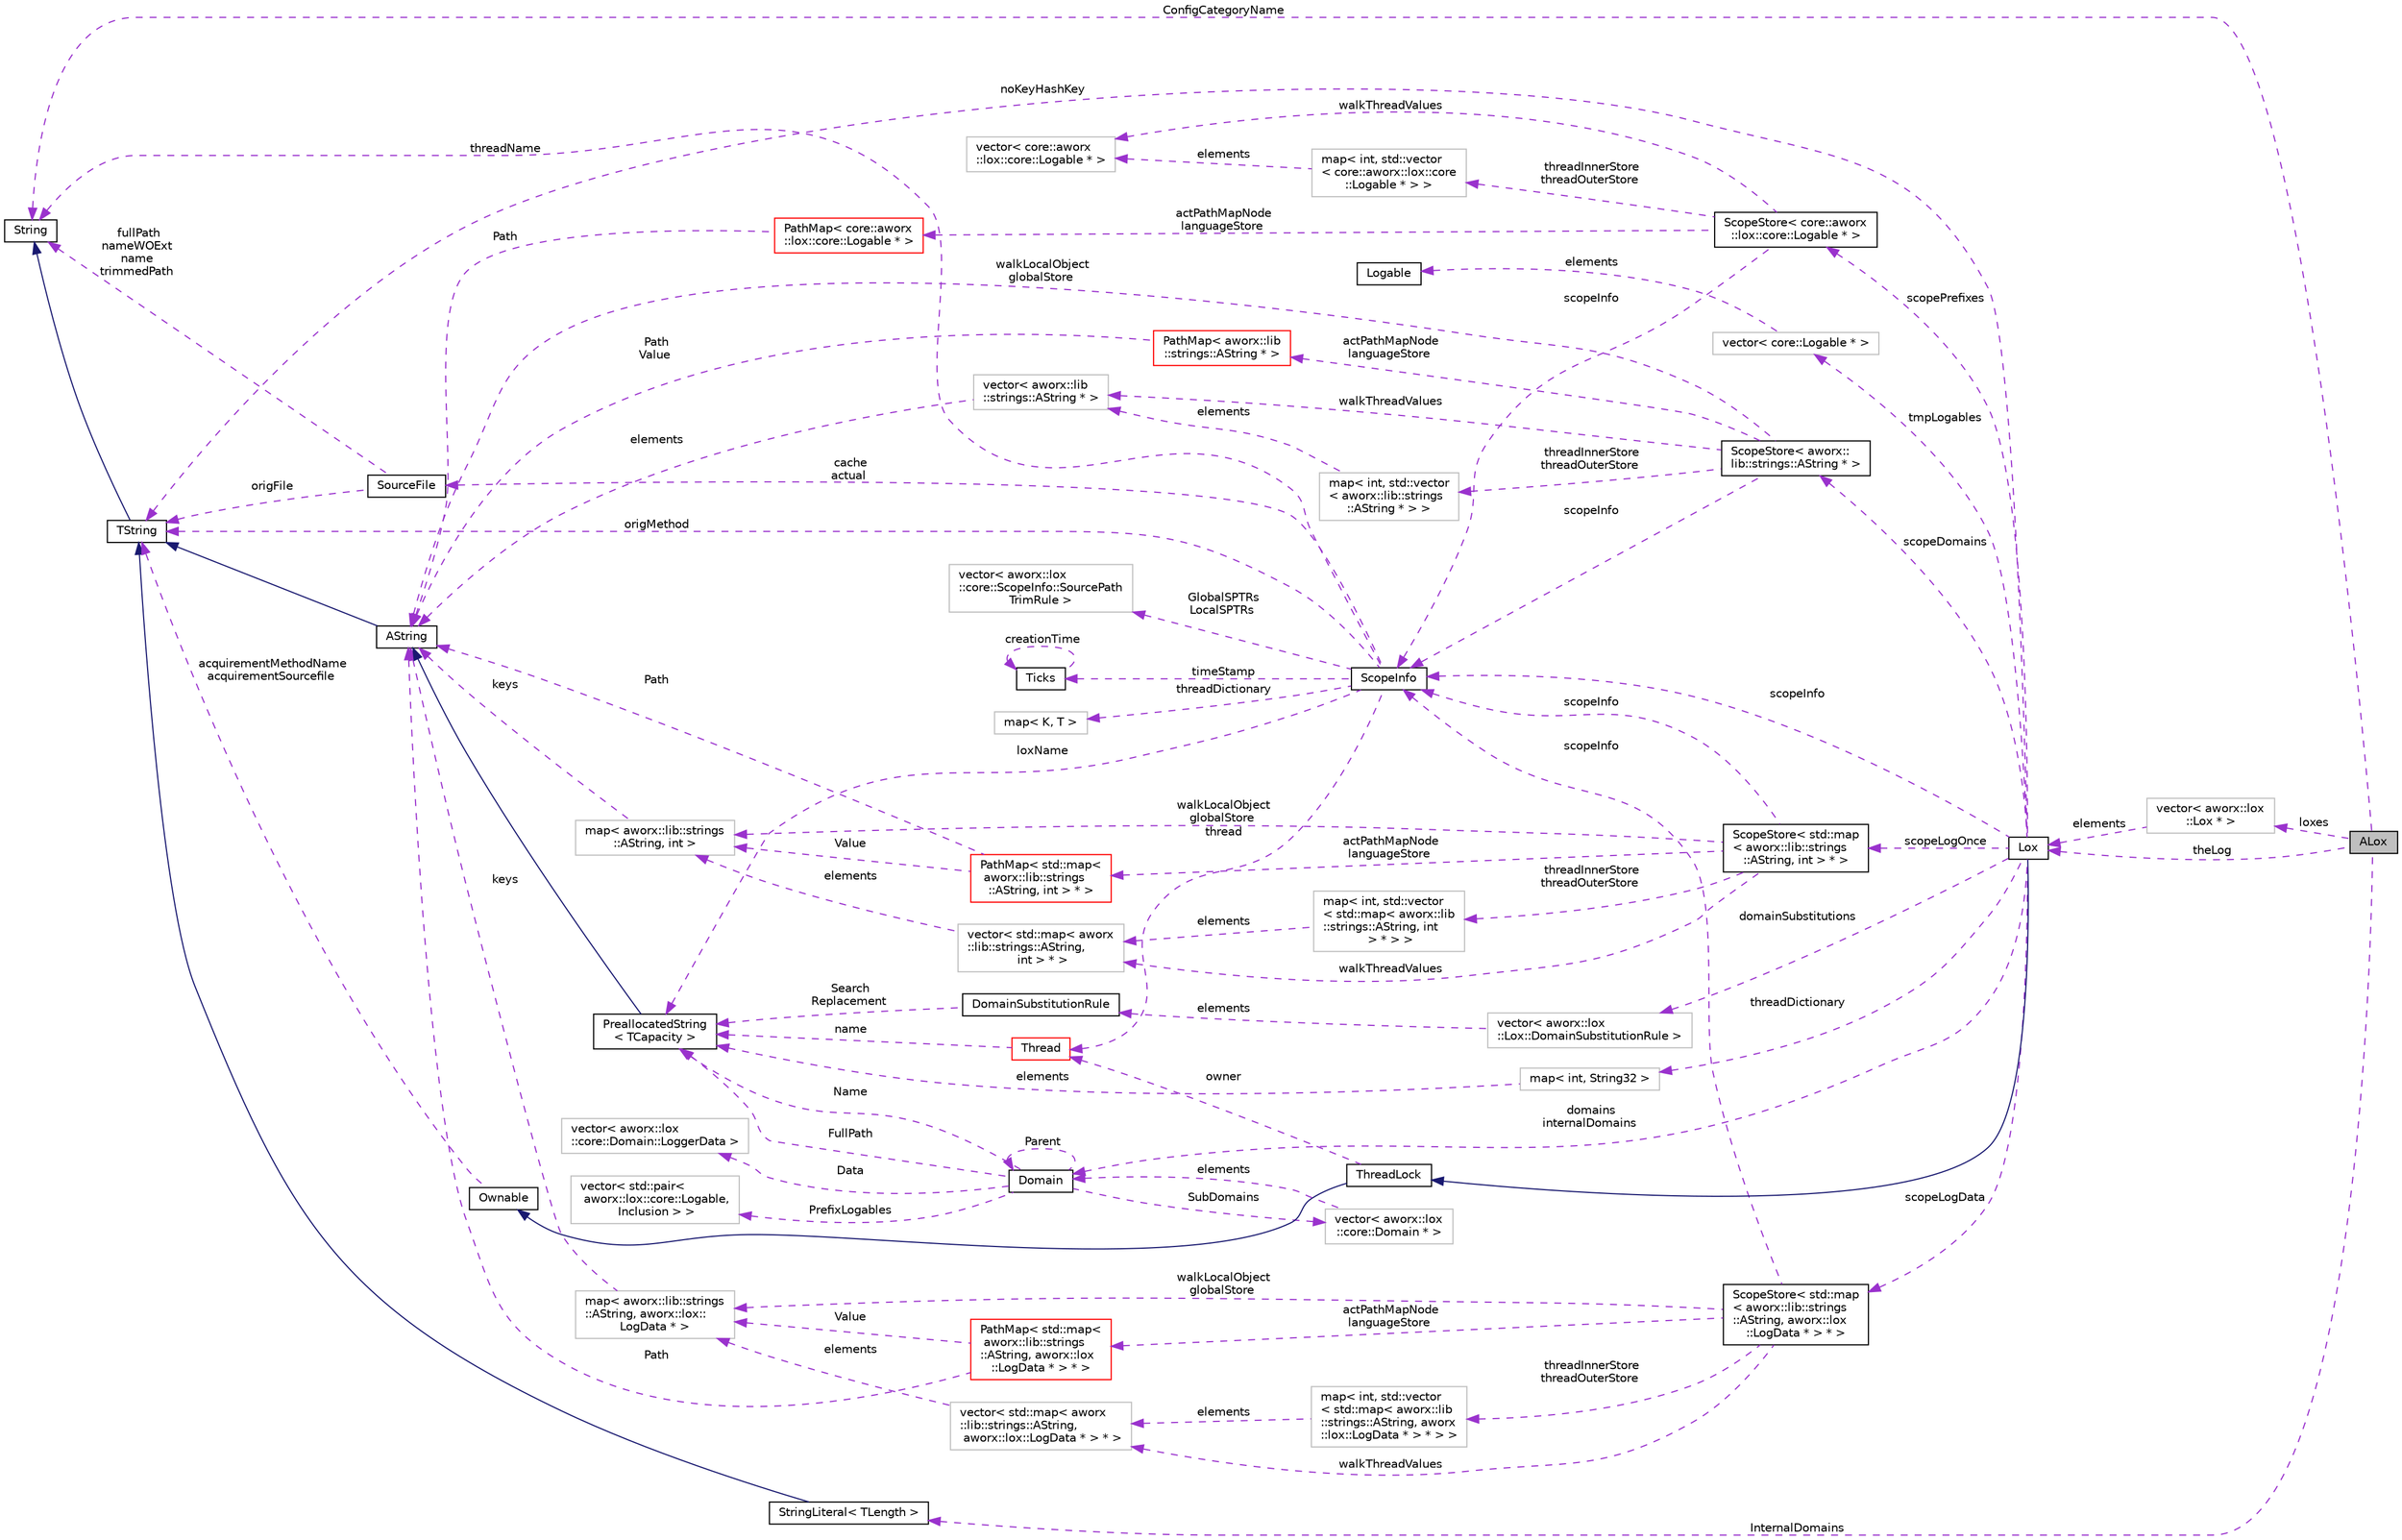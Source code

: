 digraph "ALox"
{
  edge [fontname="Helvetica",fontsize="10",labelfontname="Helvetica",labelfontsize="10"];
  node [fontname="Helvetica",fontsize="10",shape=record];
  rankdir="LR";
  Node1 [label="ALox",height=0.2,width=0.4,color="black", fillcolor="grey75", style="filled", fontcolor="black"];
  Node11 [label="map\< K, T \>",height=0.2,width=0.4,color="grey75", fillcolor="white", style="filled",tooltip="STL class. "];
  Node14 [label="vector\< aworx::lox\l::core::ScopeInfo::SourcePath\lTrimRule \>",height=0.2,width=0.4,color="grey75", fillcolor="white", style="filled"];
  Node16 [label="ScopeStore\< std::map\l\< aworx::lib::strings\l::AString, aworx::lox\l::LogData * \> * \>",height=0.2,width=0.4,color="black", fillcolor="white", style="filled",URL="$classaworx_1_1lox_1_1core_1_1ScopeStore.html"];
  Node17 [label="map\< int, std::vector\l\< std::map\< aworx::lib\l::strings::AString, aworx\l::lox::LogData * \> * \> \>",height=0.2,width=0.4,color="grey75", fillcolor="white", style="filled"];
  Node18 [label="vector\< std::map\< aworx\l::lib::strings::AString,\l aworx::lox::LogData * \> * \>",height=0.2,width=0.4,color="grey75", fillcolor="white", style="filled"];
  Node19 [label="map\< aworx::lib::strings\l::AString, aworx::lox::\lLogData * \>",height=0.2,width=0.4,color="grey75", fillcolor="white", style="filled"];
  Node20 [label="PathMap\< std::map\<\l aworx::lib::strings\l::AString, aworx::lox\l::LogData * \> * \>",height=0.2,width=0.4,color="red", fillcolor="white", style="filled",URL="$classaworx_1_1lib_1_1containers_1_1PathMap.html"];
  Node21 [label="vector\< core::Logable * \>",height=0.2,width=0.4,color="grey75", fillcolor="white", style="filled"];
  Node23 [label="ScopeStore\< aworx::\llib::strings::AString * \>",height=0.2,width=0.4,color="black", fillcolor="white", style="filled",URL="$classaworx_1_1lox_1_1core_1_1ScopeStore.html"];
  Node24 [label="PathMap\< aworx::lib\l::strings::AString * \>",height=0.2,width=0.4,color="red", fillcolor="white", style="filled",URL="$classaworx_1_1lib_1_1containers_1_1PathMap.html"];
  Node25 [label="vector\< aworx::lib\l::strings::AString * \>",height=0.2,width=0.4,color="grey75", fillcolor="white", style="filled"];
  Node26 [label="map\< int, std::vector\l\< aworx::lib::strings\l::AString * \> \>",height=0.2,width=0.4,color="grey75", fillcolor="white", style="filled"];
  Node27 [label="map\< int, String32 \>",height=0.2,width=0.4,color="grey75", fillcolor="white", style="filled"];
  Node28 [label="vector\< aworx::lox\l::Lox::DomainSubstitutionRule \>",height=0.2,width=0.4,color="grey75", fillcolor="white", style="filled"];
  Node30 [label="ScopeStore\< std::map\l\< aworx::lib::strings\l::AString, int \> * \>",height=0.2,width=0.4,color="black", fillcolor="white", style="filled",URL="$classaworx_1_1lox_1_1core_1_1ScopeStore.html"];
  Node31 [label="map\< int, std::vector\l\< std::map\< aworx::lib\l::strings::AString, int\l \> * \> \>",height=0.2,width=0.4,color="grey75", fillcolor="white", style="filled"];
  Node32 [label="vector\< std::map\< aworx\l::lib::strings::AString,\l int \> * \>",height=0.2,width=0.4,color="grey75", fillcolor="white", style="filled"];
  Node33 [label="map\< aworx::lib::strings\l::AString, int \>",height=0.2,width=0.4,color="grey75", fillcolor="white", style="filled"];
  Node34 [label="PathMap\< std::map\<\l aworx::lib::strings\l::AString, int \> * \>",height=0.2,width=0.4,color="red", fillcolor="white", style="filled",URL="$classaworx_1_1lib_1_1containers_1_1PathMap.html"];
  Node35 [label="ScopeStore\< core::aworx\l::lox::core::Logable * \>",height=0.2,width=0.4,color="black", fillcolor="white", style="filled",URL="$classaworx_1_1lox_1_1core_1_1ScopeStore.html"];
  Node36 [label="PathMap\< core::aworx\l::lox::core::Logable * \>",height=0.2,width=0.4,color="red", fillcolor="white", style="filled",URL="$classaworx_1_1lib_1_1containers_1_1PathMap.html"];
  Node37 [label="vector\< core::aworx\l::lox::core::Logable * \>",height=0.2,width=0.4,color="grey75", fillcolor="white", style="filled"];
  Node38 [label="map\< int, std::vector\l\< core::aworx::lox::core\l::Logable * \> \>",height=0.2,width=0.4,color="grey75", fillcolor="white", style="filled"];
  Node40 [label="vector\< aworx::lox\l::core::Domain::LoggerData \>",height=0.2,width=0.4,color="grey75", fillcolor="white", style="filled"];
  Node41 [label="vector\< std::pair\<\l aworx::lox::core::Logable,\l Inclusion \> \>",height=0.2,width=0.4,color="grey75", fillcolor="white", style="filled"];
  Node42 [label="vector\< aworx::lox\l::core::Domain * \>",height=0.2,width=0.4,color="grey75", fillcolor="white", style="filled"];
  Node44 [label="vector\< aworx::lox\l::Lox * \>",height=0.2,width=0.4,color="grey75", fillcolor="white", style="filled"];
  Node8 [label="PreallocatedString\l\< TCapacity \>",height=0.2,width=0.4,color="black", fillcolor="white", style="filled",URL="$classaworx_1_1lib_1_1strings_1_1PreallocatedString.html"];
  Node43 [label="StringLiteral\< TLength \>",height=0.2,width=0.4,color="black", fillcolor="white", style="filled",URL="$classaworx_1_1lib_1_1strings_1_1StringLiteral.html"];
  Node2 -> Node1 [dir="back",color="darkorchid3",fontsize="10",style="dashed",label=" ConfigCategoryName" ,fontname="Helvetica"];
  Node2 -> Node6 [dir="back",color="midnightblue",fontsize="10",style="solid",fontname="Helvetica"];
  Node2 -> Node10 [dir="back",color="darkorchid3",fontsize="10",style="dashed",label=" threadName" ,fontname="Helvetica"];
  Node2 -> Node12 [dir="back",color="darkorchid3",fontsize="10",style="dashed",label=" fullPath\nnameWOExt\nname\ntrimmedPath" ,fontname="Helvetica"];
  Node3 -> Node1 [dir="back",color="darkorchid3",fontsize="10",style="dashed",label=" theLog" ,fontname="Helvetica"];
  Node3 -> Node44 [dir="back",color="darkorchid3",fontsize="10",style="dashed",label=" elements" ,fontname="Helvetica"];
  Node4 -> Node3 [dir="back",color="midnightblue",fontsize="10",style="solid",fontname="Helvetica"];
  Node5 -> Node4 [dir="back",color="midnightblue",fontsize="10",style="solid",fontname="Helvetica"];
  Node6 -> Node3 [dir="back",color="darkorchid3",fontsize="10",style="dashed",label=" noKeyHashKey" ,fontname="Helvetica"];
  Node6 -> Node5 [dir="back",color="darkorchid3",fontsize="10",style="dashed",label=" acquirementMethodName\nacquirementSourcefile" ,fontname="Helvetica"];
  Node6 -> Node9 [dir="back",color="midnightblue",fontsize="10",style="solid",fontname="Helvetica"];
  Node6 -> Node10 [dir="back",color="darkorchid3",fontsize="10",style="dashed",label=" origMethod" ,fontname="Helvetica"];
  Node6 -> Node12 [dir="back",color="darkorchid3",fontsize="10",style="dashed",label=" origFile" ,fontname="Helvetica"];
  Node6 -> Node43 [dir="back",color="midnightblue",fontsize="10",style="solid",fontname="Helvetica"];
  Node7 -> Node4 [dir="back",color="darkorchid3",fontsize="10",style="dashed",label=" owner" ,fontname="Helvetica"];
  Node7 -> Node10 [dir="back",color="darkorchid3",fontsize="10",style="dashed",label=" thread" ,fontname="Helvetica"];
  Node8 -> Node7 [dir="back",color="darkorchid3",fontsize="10",style="dashed",label=" name" ,fontname="Helvetica"];
  Node8 -> Node10 [dir="back",color="darkorchid3",fontsize="10",style="dashed",label=" loxName" ,fontname="Helvetica"];
  Node8 -> Node27 [dir="back",color="darkorchid3",fontsize="10",style="dashed",label=" elements" ,fontname="Helvetica"];
  Node8 -> Node29 [dir="back",color="darkorchid3",fontsize="10",style="dashed",label=" Search\nReplacement" ,fontname="Helvetica"];
  Node8 -> Node39 [dir="back",color="darkorchid3",fontsize="10",style="dashed",label=" Name" ,fontname="Helvetica"];
  Node8 -> Node39 [dir="back",color="darkorchid3",fontsize="10",style="dashed",label=" FullPath" ,fontname="Helvetica"];
  Node9 -> Node8 [dir="back",color="midnightblue",fontsize="10",style="solid",fontname="Helvetica"];
  Node9 -> Node19 [dir="back",color="darkorchid3",fontsize="10",style="dashed",label=" keys" ,fontname="Helvetica"];
  Node9 -> Node20 [dir="back",color="darkorchid3",fontsize="10",style="dashed",label=" Path" ,fontname="Helvetica"];
  Node9 -> Node23 [dir="back",color="darkorchid3",fontsize="10",style="dashed",label=" walkLocalObject\nglobalStore" ,fontname="Helvetica"];
  Node9 -> Node24 [dir="back",color="darkorchid3",fontsize="10",style="dashed",label=" Path\nValue" ,fontname="Helvetica"];
  Node9 -> Node25 [dir="back",color="darkorchid3",fontsize="10",style="dashed",label=" elements" ,fontname="Helvetica"];
  Node9 -> Node33 [dir="back",color="darkorchid3",fontsize="10",style="dashed",label=" keys" ,fontname="Helvetica"];
  Node9 -> Node34 [dir="back",color="darkorchid3",fontsize="10",style="dashed",label=" Path" ,fontname="Helvetica"];
  Node9 -> Node36 [dir="back",color="darkorchid3",fontsize="10",style="dashed",label=" Path" ,fontname="Helvetica"];
  Node10 -> Node3 [dir="back",color="darkorchid3",fontsize="10",style="dashed",label=" scopeInfo" ,fontname="Helvetica"];
  Node10 -> Node16 [dir="back",color="darkorchid3",fontsize="10",style="dashed",label=" scopeInfo" ,fontname="Helvetica"];
  Node10 -> Node23 [dir="back",color="darkorchid3",fontsize="10",style="dashed",label=" scopeInfo" ,fontname="Helvetica"];
  Node10 -> Node30 [dir="back",color="darkorchid3",fontsize="10",style="dashed",label=" scopeInfo" ,fontname="Helvetica"];
  Node10 -> Node35 [dir="back",color="darkorchid3",fontsize="10",style="dashed",label=" scopeInfo" ,fontname="Helvetica"];
  Node11 -> Node10 [dir="back",color="darkorchid3",fontsize="10",style="dashed",label=" threadDictionary" ,fontname="Helvetica"];
  Node12 -> Node10 [dir="back",color="darkorchid3",fontsize="10",style="dashed",label=" cache\nactual" ,fontname="Helvetica"];
  Node13 -> Node10 [dir="back",color="darkorchid3",fontsize="10",style="dashed",label=" timeStamp" ,fontname="Helvetica"];
  Node13 -> Node13 [dir="back",color="darkorchid3",fontsize="10",style="dashed",label=" creationTime" ,fontname="Helvetica"];
  Node14 -> Node10 [dir="back",color="darkorchid3",fontsize="10",style="dashed",label=" GlobalSPTRs\nLocalSPTRs" ,fontname="Helvetica"];
  Node16 -> Node3 [dir="back",color="darkorchid3",fontsize="10",style="dashed",label=" scopeLogData" ,fontname="Helvetica"];
  Node17 -> Node16 [dir="back",color="darkorchid3",fontsize="10",style="dashed",label=" threadInnerStore\nthreadOuterStore" ,fontname="Helvetica"];
  Node18 -> Node16 [dir="back",color="darkorchid3",fontsize="10",style="dashed",label=" walkThreadValues" ,fontname="Helvetica"];
  Node18 -> Node17 [dir="back",color="darkorchid3",fontsize="10",style="dashed",label=" elements" ,fontname="Helvetica"];
  Node19 -> Node16 [dir="back",color="darkorchid3",fontsize="10",style="dashed",label=" walkLocalObject\nglobalStore" ,fontname="Helvetica"];
  Node19 -> Node18 [dir="back",color="darkorchid3",fontsize="10",style="dashed",label=" elements" ,fontname="Helvetica"];
  Node19 -> Node20 [dir="back",color="darkorchid3",fontsize="10",style="dashed",label=" Value" ,fontname="Helvetica"];
  Node20 -> Node16 [dir="back",color="darkorchid3",fontsize="10",style="dashed",label=" actPathMapNode\nlanguageStore" ,fontname="Helvetica"];
  Node21 -> Node3 [dir="back",color="darkorchid3",fontsize="10",style="dashed",label=" tmpLogables" ,fontname="Helvetica"];
  Node22 -> Node21 [dir="back",color="darkorchid3",fontsize="10",style="dashed",label=" elements" ,fontname="Helvetica"];
  Node23 -> Node3 [dir="back",color="darkorchid3",fontsize="10",style="dashed",label=" scopeDomains" ,fontname="Helvetica"];
  Node24 -> Node23 [dir="back",color="darkorchid3",fontsize="10",style="dashed",label=" actPathMapNode\nlanguageStore" ,fontname="Helvetica"];
  Node25 -> Node23 [dir="back",color="darkorchid3",fontsize="10",style="dashed",label=" walkThreadValues" ,fontname="Helvetica"];
  Node25 -> Node26 [dir="back",color="darkorchid3",fontsize="10",style="dashed",label=" elements" ,fontname="Helvetica"];
  Node26 -> Node23 [dir="back",color="darkorchid3",fontsize="10",style="dashed",label=" threadInnerStore\nthreadOuterStore" ,fontname="Helvetica"];
  Node27 -> Node3 [dir="back",color="darkorchid3",fontsize="10",style="dashed",label=" threadDictionary" ,fontname="Helvetica"];
  Node28 -> Node3 [dir="back",color="darkorchid3",fontsize="10",style="dashed",label=" domainSubstitutions" ,fontname="Helvetica"];
  Node29 -> Node28 [dir="back",color="darkorchid3",fontsize="10",style="dashed",label=" elements" ,fontname="Helvetica"];
  Node30 -> Node3 [dir="back",color="darkorchid3",fontsize="10",style="dashed",label=" scopeLogOnce" ,fontname="Helvetica"];
  Node31 -> Node30 [dir="back",color="darkorchid3",fontsize="10",style="dashed",label=" threadInnerStore\nthreadOuterStore" ,fontname="Helvetica"];
  Node32 -> Node30 [dir="back",color="darkorchid3",fontsize="10",style="dashed",label=" walkThreadValues" ,fontname="Helvetica"];
  Node32 -> Node31 [dir="back",color="darkorchid3",fontsize="10",style="dashed",label=" elements" ,fontname="Helvetica"];
  Node33 -> Node30 [dir="back",color="darkorchid3",fontsize="10",style="dashed",label=" walkLocalObject\nglobalStore" ,fontname="Helvetica"];
  Node33 -> Node32 [dir="back",color="darkorchid3",fontsize="10",style="dashed",label=" elements" ,fontname="Helvetica"];
  Node33 -> Node34 [dir="back",color="darkorchid3",fontsize="10",style="dashed",label=" Value" ,fontname="Helvetica"];
  Node34 -> Node30 [dir="back",color="darkorchid3",fontsize="10",style="dashed",label=" actPathMapNode\nlanguageStore" ,fontname="Helvetica"];
  Node35 -> Node3 [dir="back",color="darkorchid3",fontsize="10",style="dashed",label=" scopePrefixes" ,fontname="Helvetica"];
  Node36 -> Node35 [dir="back",color="darkorchid3",fontsize="10",style="dashed",label=" actPathMapNode\nlanguageStore" ,fontname="Helvetica"];
  Node37 -> Node35 [dir="back",color="darkorchid3",fontsize="10",style="dashed",label=" walkThreadValues" ,fontname="Helvetica"];
  Node37 -> Node38 [dir="back",color="darkorchid3",fontsize="10",style="dashed",label=" elements" ,fontname="Helvetica"];
  Node38 -> Node35 [dir="back",color="darkorchid3",fontsize="10",style="dashed",label=" threadInnerStore\nthreadOuterStore" ,fontname="Helvetica"];
  Node39 -> Node3 [dir="back",color="darkorchid3",fontsize="10",style="dashed",label=" domains\ninternalDomains" ,fontname="Helvetica"];
  Node39 -> Node39 [dir="back",color="darkorchid3",fontsize="10",style="dashed",label=" Parent" ,fontname="Helvetica"];
  Node39 -> Node42 [dir="back",color="darkorchid3",fontsize="10",style="dashed",label=" elements" ,fontname="Helvetica"];
  Node40 -> Node39 [dir="back",color="darkorchid3",fontsize="10",style="dashed",label=" Data" ,fontname="Helvetica"];
  Node41 -> Node39 [dir="back",color="darkorchid3",fontsize="10",style="dashed",label=" PrefixLogables" ,fontname="Helvetica"];
  Node42 -> Node39 [dir="back",color="darkorchid3",fontsize="10",style="dashed",label=" SubDomains" ,fontname="Helvetica"];
  Node43 -> Node1 [dir="back",color="darkorchid3",fontsize="10",style="dashed",label=" InternalDomains" ,fontname="Helvetica"];
  Node44 -> Node1 [dir="back",color="darkorchid3",fontsize="10",style="dashed",label=" loxes" ,fontname="Helvetica"];
  Node2 [label="String",height=0.2,width=0.4,color="black", fillcolor="white", style="filled",URL="$classaworx_1_1lib_1_1strings_1_1String.html"];
  Node3 [label="Lox",height=0.2,width=0.4,color="black", fillcolor="white", style="filled",URL="$classaworx_1_1lox_1_1Lox.html"];
  Node4 [label="ThreadLock",height=0.2,width=0.4,color="black", fillcolor="white", style="filled",URL="$classaworx_1_1lib_1_1threads_1_1ThreadLock.html"];
  Node5 [label="Ownable",height=0.2,width=0.4,color="black", fillcolor="white", style="filled",URL="$classaworx_1_1lib_1_1Ownable.html"];
  Node6 [label="TString",height=0.2,width=0.4,color="black", fillcolor="white", style="filled",URL="$classaworx_1_1lib_1_1strings_1_1TString.html"];
  Node7 [label="Thread",height=0.2,width=0.4,color="red", fillcolor="white", style="filled",URL="$classaworx_1_1lib_1_1threads_1_1Thread.html"];
  Node9 [label="AString",height=0.2,width=0.4,color="black", fillcolor="white", style="filled",URL="$classaworx_1_1lib_1_1strings_1_1AString.html"];
  Node10 [label="ScopeInfo",height=0.2,width=0.4,color="black", fillcolor="white", style="filled",URL="$classaworx_1_1lox_1_1core_1_1ScopeInfo.html"];
  Node12 [label="SourceFile",height=0.2,width=0.4,color="black", fillcolor="white", style="filled",URL="$structaworx_1_1lox_1_1core_1_1ScopeInfo_1_1SourceFile.html"];
  Node13 [label="Ticks",height=0.2,width=0.4,color="black", fillcolor="white", style="filled",URL="$classaworx_1_1lib_1_1time_1_1Ticks.html"];
  Node22 [label="Logable",height=0.2,width=0.4,color="black", fillcolor="white", style="filled",URL="$structaworx_1_1lox_1_1core_1_1Logable.html"];
  Node29 [label="DomainSubstitutionRule",height=0.2,width=0.4,color="black", fillcolor="white", style="filled",URL="$structaworx_1_1lox_1_1Lox_1_1DomainSubstitutionRule.html"];
  Node39 [label="Domain",height=0.2,width=0.4,color="black", fillcolor="white", style="filled",URL="$classaworx_1_1lox_1_1core_1_1Domain.html"];
}

